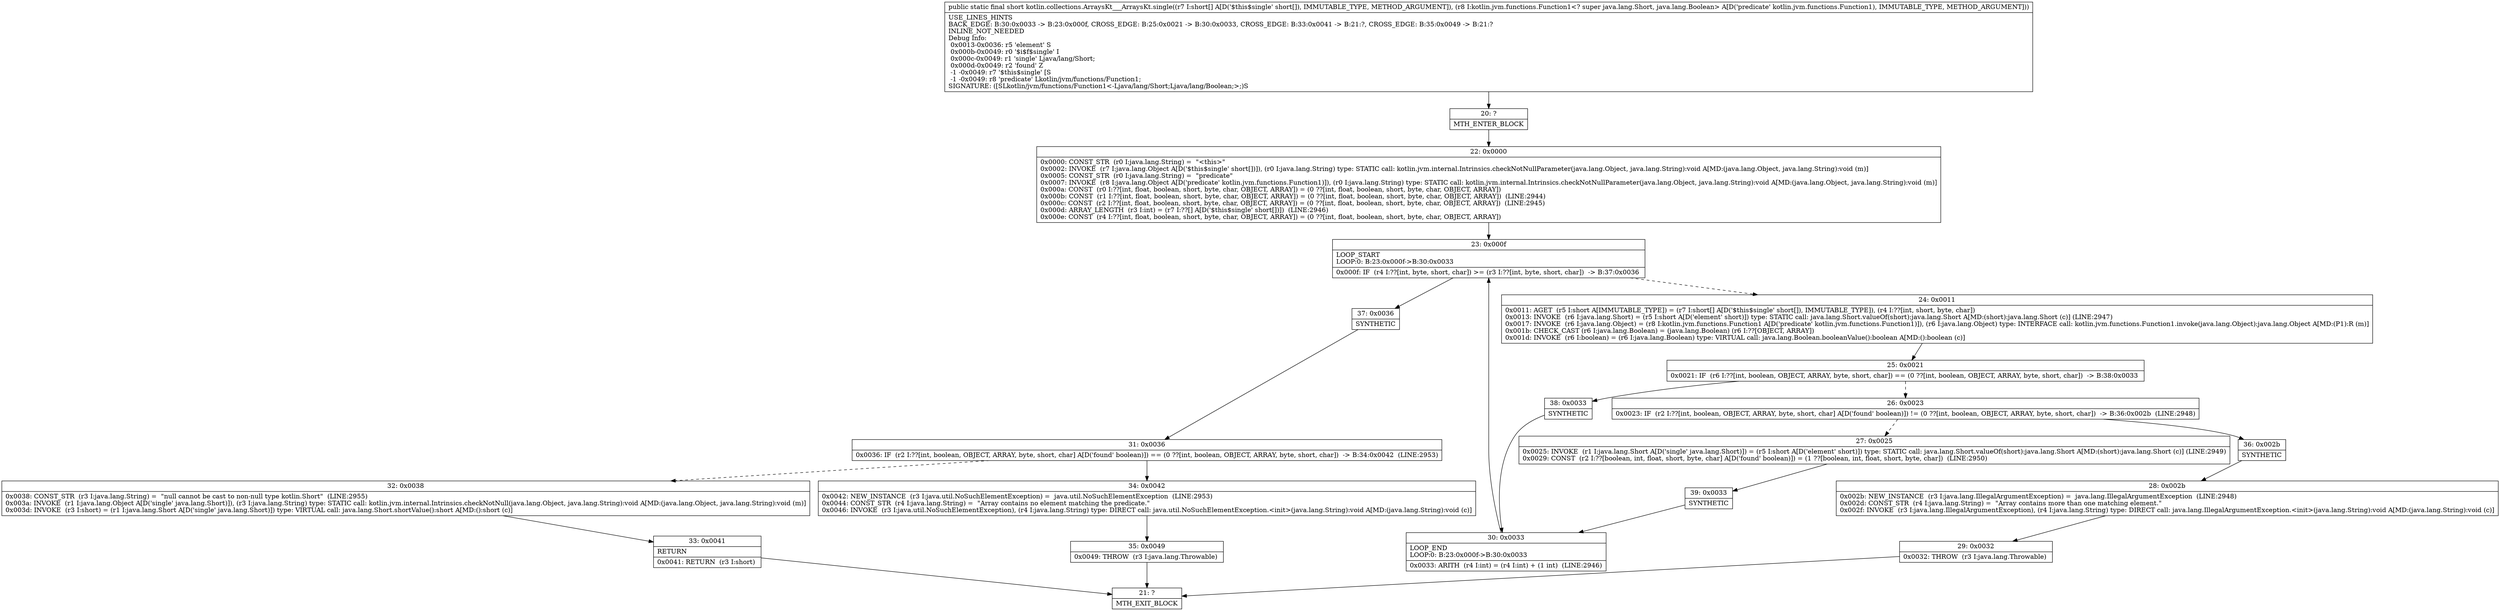 digraph "CFG forkotlin.collections.ArraysKt___ArraysKt.single([SLkotlin\/jvm\/functions\/Function1;)S" {
Node_20 [shape=record,label="{20\:\ ?|MTH_ENTER_BLOCK\l}"];
Node_22 [shape=record,label="{22\:\ 0x0000|0x0000: CONST_STR  (r0 I:java.lang.String) =  \"\<this\>\" \l0x0002: INVOKE  (r7 I:java.lang.Object A[D('$this$single' short[])]), (r0 I:java.lang.String) type: STATIC call: kotlin.jvm.internal.Intrinsics.checkNotNullParameter(java.lang.Object, java.lang.String):void A[MD:(java.lang.Object, java.lang.String):void (m)]\l0x0005: CONST_STR  (r0 I:java.lang.String) =  \"predicate\" \l0x0007: INVOKE  (r8 I:java.lang.Object A[D('predicate' kotlin.jvm.functions.Function1)]), (r0 I:java.lang.String) type: STATIC call: kotlin.jvm.internal.Intrinsics.checkNotNullParameter(java.lang.Object, java.lang.String):void A[MD:(java.lang.Object, java.lang.String):void (m)]\l0x000a: CONST  (r0 I:??[int, float, boolean, short, byte, char, OBJECT, ARRAY]) = (0 ??[int, float, boolean, short, byte, char, OBJECT, ARRAY]) \l0x000b: CONST  (r1 I:??[int, float, boolean, short, byte, char, OBJECT, ARRAY]) = (0 ??[int, float, boolean, short, byte, char, OBJECT, ARRAY])  (LINE:2944)\l0x000c: CONST  (r2 I:??[int, float, boolean, short, byte, char, OBJECT, ARRAY]) = (0 ??[int, float, boolean, short, byte, char, OBJECT, ARRAY])  (LINE:2945)\l0x000d: ARRAY_LENGTH  (r3 I:int) = (r7 I:??[] A[D('$this$single' short[])])  (LINE:2946)\l0x000e: CONST  (r4 I:??[int, float, boolean, short, byte, char, OBJECT, ARRAY]) = (0 ??[int, float, boolean, short, byte, char, OBJECT, ARRAY]) \l}"];
Node_23 [shape=record,label="{23\:\ 0x000f|LOOP_START\lLOOP:0: B:23:0x000f\-\>B:30:0x0033\l|0x000f: IF  (r4 I:??[int, byte, short, char]) \>= (r3 I:??[int, byte, short, char])  \-\> B:37:0x0036 \l}"];
Node_24 [shape=record,label="{24\:\ 0x0011|0x0011: AGET  (r5 I:short A[IMMUTABLE_TYPE]) = (r7 I:short[] A[D('$this$single' short[]), IMMUTABLE_TYPE]), (r4 I:??[int, short, byte, char]) \l0x0013: INVOKE  (r6 I:java.lang.Short) = (r5 I:short A[D('element' short)]) type: STATIC call: java.lang.Short.valueOf(short):java.lang.Short A[MD:(short):java.lang.Short (c)] (LINE:2947)\l0x0017: INVOKE  (r6 I:java.lang.Object) = (r8 I:kotlin.jvm.functions.Function1 A[D('predicate' kotlin.jvm.functions.Function1)]), (r6 I:java.lang.Object) type: INTERFACE call: kotlin.jvm.functions.Function1.invoke(java.lang.Object):java.lang.Object A[MD:(P1):R (m)]\l0x001b: CHECK_CAST (r6 I:java.lang.Boolean) = (java.lang.Boolean) (r6 I:??[OBJECT, ARRAY]) \l0x001d: INVOKE  (r6 I:boolean) = (r6 I:java.lang.Boolean) type: VIRTUAL call: java.lang.Boolean.booleanValue():boolean A[MD:():boolean (c)]\l}"];
Node_25 [shape=record,label="{25\:\ 0x0021|0x0021: IF  (r6 I:??[int, boolean, OBJECT, ARRAY, byte, short, char]) == (0 ??[int, boolean, OBJECT, ARRAY, byte, short, char])  \-\> B:38:0x0033 \l}"];
Node_26 [shape=record,label="{26\:\ 0x0023|0x0023: IF  (r2 I:??[int, boolean, OBJECT, ARRAY, byte, short, char] A[D('found' boolean)]) != (0 ??[int, boolean, OBJECT, ARRAY, byte, short, char])  \-\> B:36:0x002b  (LINE:2948)\l}"];
Node_27 [shape=record,label="{27\:\ 0x0025|0x0025: INVOKE  (r1 I:java.lang.Short A[D('single' java.lang.Short)]) = (r5 I:short A[D('element' short)]) type: STATIC call: java.lang.Short.valueOf(short):java.lang.Short A[MD:(short):java.lang.Short (c)] (LINE:2949)\l0x0029: CONST  (r2 I:??[boolean, int, float, short, byte, char] A[D('found' boolean)]) = (1 ??[boolean, int, float, short, byte, char])  (LINE:2950)\l}"];
Node_39 [shape=record,label="{39\:\ 0x0033|SYNTHETIC\l}"];
Node_30 [shape=record,label="{30\:\ 0x0033|LOOP_END\lLOOP:0: B:23:0x000f\-\>B:30:0x0033\l|0x0033: ARITH  (r4 I:int) = (r4 I:int) + (1 int)  (LINE:2946)\l}"];
Node_36 [shape=record,label="{36\:\ 0x002b|SYNTHETIC\l}"];
Node_28 [shape=record,label="{28\:\ 0x002b|0x002b: NEW_INSTANCE  (r3 I:java.lang.IllegalArgumentException) =  java.lang.IllegalArgumentException  (LINE:2948)\l0x002d: CONST_STR  (r4 I:java.lang.String) =  \"Array contains more than one matching element.\" \l0x002f: INVOKE  (r3 I:java.lang.IllegalArgumentException), (r4 I:java.lang.String) type: DIRECT call: java.lang.IllegalArgumentException.\<init\>(java.lang.String):void A[MD:(java.lang.String):void (c)]\l}"];
Node_29 [shape=record,label="{29\:\ 0x0032|0x0032: THROW  (r3 I:java.lang.Throwable) \l}"];
Node_21 [shape=record,label="{21\:\ ?|MTH_EXIT_BLOCK\l}"];
Node_38 [shape=record,label="{38\:\ 0x0033|SYNTHETIC\l}"];
Node_37 [shape=record,label="{37\:\ 0x0036|SYNTHETIC\l}"];
Node_31 [shape=record,label="{31\:\ 0x0036|0x0036: IF  (r2 I:??[int, boolean, OBJECT, ARRAY, byte, short, char] A[D('found' boolean)]) == (0 ??[int, boolean, OBJECT, ARRAY, byte, short, char])  \-\> B:34:0x0042  (LINE:2953)\l}"];
Node_32 [shape=record,label="{32\:\ 0x0038|0x0038: CONST_STR  (r3 I:java.lang.String) =  \"null cannot be cast to non\-null type kotlin.Short\"  (LINE:2955)\l0x003a: INVOKE  (r1 I:java.lang.Object A[D('single' java.lang.Short)]), (r3 I:java.lang.String) type: STATIC call: kotlin.jvm.internal.Intrinsics.checkNotNull(java.lang.Object, java.lang.String):void A[MD:(java.lang.Object, java.lang.String):void (m)]\l0x003d: INVOKE  (r3 I:short) = (r1 I:java.lang.Short A[D('single' java.lang.Short)]) type: VIRTUAL call: java.lang.Short.shortValue():short A[MD:():short (c)]\l}"];
Node_33 [shape=record,label="{33\:\ 0x0041|RETURN\l|0x0041: RETURN  (r3 I:short) \l}"];
Node_34 [shape=record,label="{34\:\ 0x0042|0x0042: NEW_INSTANCE  (r3 I:java.util.NoSuchElementException) =  java.util.NoSuchElementException  (LINE:2953)\l0x0044: CONST_STR  (r4 I:java.lang.String) =  \"Array contains no element matching the predicate.\" \l0x0046: INVOKE  (r3 I:java.util.NoSuchElementException), (r4 I:java.lang.String) type: DIRECT call: java.util.NoSuchElementException.\<init\>(java.lang.String):void A[MD:(java.lang.String):void (c)]\l}"];
Node_35 [shape=record,label="{35\:\ 0x0049|0x0049: THROW  (r3 I:java.lang.Throwable) \l}"];
MethodNode[shape=record,label="{public static final short kotlin.collections.ArraysKt___ArraysKt.single((r7 I:short[] A[D('$this$single' short[]), IMMUTABLE_TYPE, METHOD_ARGUMENT]), (r8 I:kotlin.jvm.functions.Function1\<? super java.lang.Short, java.lang.Boolean\> A[D('predicate' kotlin.jvm.functions.Function1), IMMUTABLE_TYPE, METHOD_ARGUMENT]))  | USE_LINES_HINTS\lBACK_EDGE: B:30:0x0033 \-\> B:23:0x000f, CROSS_EDGE: B:25:0x0021 \-\> B:30:0x0033, CROSS_EDGE: B:33:0x0041 \-\> B:21:?, CROSS_EDGE: B:35:0x0049 \-\> B:21:?\lINLINE_NOT_NEEDED\lDebug Info:\l  0x0013\-0x0036: r5 'element' S\l  0x000b\-0x0049: r0 '$i$f$single' I\l  0x000c\-0x0049: r1 'single' Ljava\/lang\/Short;\l  0x000d\-0x0049: r2 'found' Z\l  \-1 \-0x0049: r7 '$this$single' [S\l  \-1 \-0x0049: r8 'predicate' Lkotlin\/jvm\/functions\/Function1;\lSIGNATURE: ([SLkotlin\/jvm\/functions\/Function1\<\-Ljava\/lang\/Short;Ljava\/lang\/Boolean;\>;)S\l}"];
MethodNode -> Node_20;Node_20 -> Node_22;
Node_22 -> Node_23;
Node_23 -> Node_24[style=dashed];
Node_23 -> Node_37;
Node_24 -> Node_25;
Node_25 -> Node_26[style=dashed];
Node_25 -> Node_38;
Node_26 -> Node_27[style=dashed];
Node_26 -> Node_36;
Node_27 -> Node_39;
Node_39 -> Node_30;
Node_30 -> Node_23;
Node_36 -> Node_28;
Node_28 -> Node_29;
Node_29 -> Node_21;
Node_38 -> Node_30;
Node_37 -> Node_31;
Node_31 -> Node_32[style=dashed];
Node_31 -> Node_34;
Node_32 -> Node_33;
Node_33 -> Node_21;
Node_34 -> Node_35;
Node_35 -> Node_21;
}

